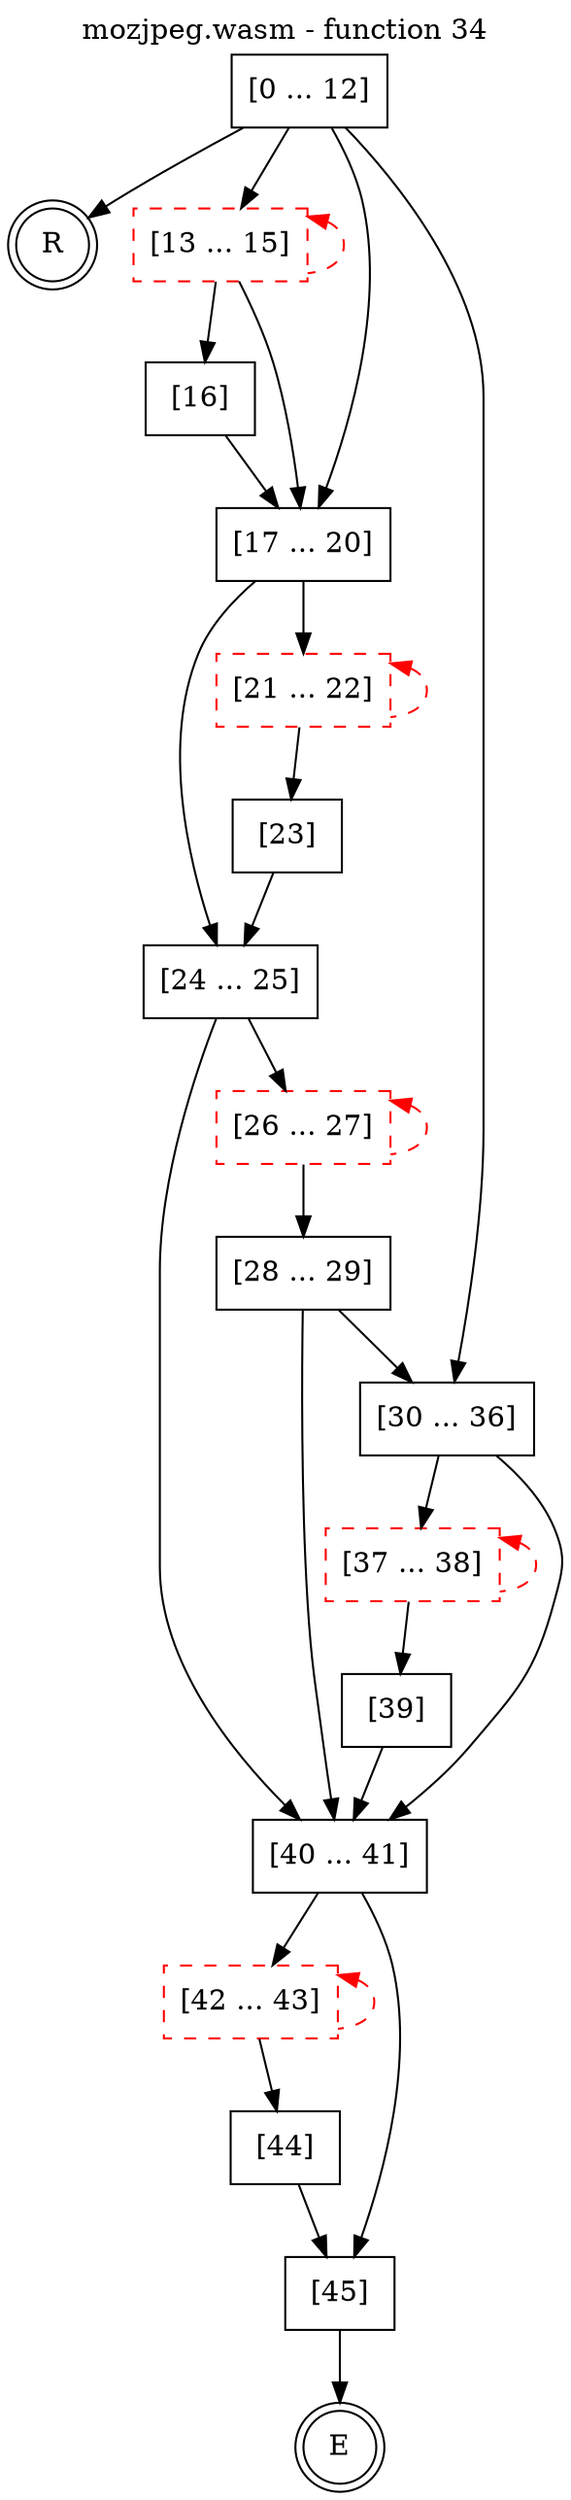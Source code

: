 digraph finite_state_machine {
    label = "mozjpeg.wasm - function 34"
    labelloc =  t
    labelfontsize = 16
    labelfontcolor = black
    labelfontname = "Helvetica"
    node [shape = doublecircle]; E R ;
    node [shape = box];
    node [shape=box, color=black, style=solid] 0[label="[0 ... 12]"]
    node [shape=box, color=red, style=dashed] 13[label="[13 ... 15]"]
    node [shape=box, color=black, style=solid] 16[label="[16]"]
    node [shape=box, color=black, style=solid] 17[label="[17 ... 20]"]
    node [shape=box, color=red, style=dashed] 21[label="[21 ... 22]"]
    node [shape=box, color=black, style=solid] 23[label="[23]"]
    node [shape=box, color=black, style=solid] 24[label="[24 ... 25]"]
    node [shape=box, color=red, style=dashed] 26[label="[26 ... 27]"]
    node [shape=box, color=black, style=solid] 28[label="[28 ... 29]"]
    node [shape=box, color=black, style=solid] 30[label="[30 ... 36]"]
    node [shape=box, color=red, style=dashed] 37[label="[37 ... 38]"]
    node [shape=box, color=black, style=solid] 39[label="[39]"]
    node [shape=box, color=black, style=solid] 40[label="[40 ... 41]"]
    node [shape=box, color=red, style=dashed] 42[label="[42 ... 43]"]
    node [shape=box, color=black, style=solid] 44[label="[44]"]
    node [shape=box, color=black, style=solid] 45[label="[45]"]
    node [shape=box, color=black, style=solid] R[label="R"]
    0 -> 13;
    0 -> 17;
    0 -> 30;
    0 -> R;
    13 -> 16;
    13 -> 17;
    13 -> 13[style="dashed" color="red" dir=back];
    16 -> 17;
    17 -> 21;
    17 -> 24;
    21 -> 23;
    21 -> 21[style="dashed" color="red" dir=back];
    23 -> 24;
    24 -> 26;
    24 -> 40;
    26 -> 28;
    26 -> 26[style="dashed" color="red" dir=back];
    28 -> 30;
    28 -> 40;
    30 -> 37;
    30 -> 40;
    37 -> 39;
    37 -> 37[style="dashed" color="red" dir=back];
    39 -> 40;
    40 -> 42;
    40 -> 45;
    42 -> 44;
    42 -> 42[style="dashed" color="red" dir=back];
    44 -> 45;
    45 -> E;
}
